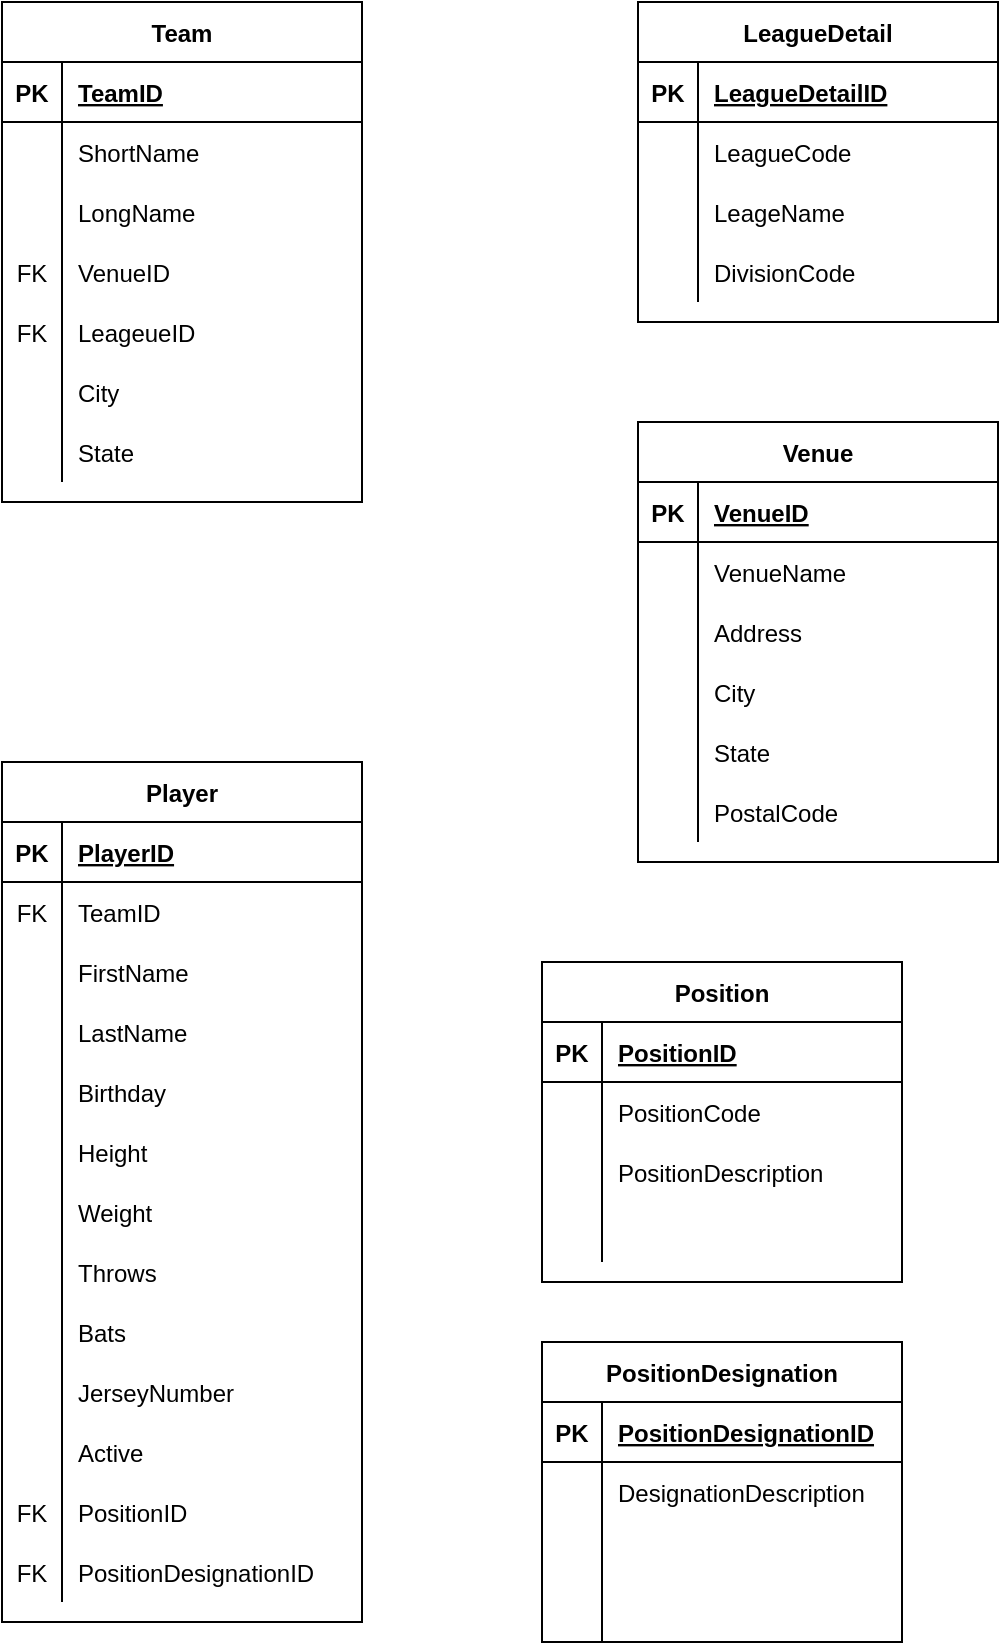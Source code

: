 <mxfile version="19.0.3" type="device" pages="2"><diagram id="R2lEEEUBdFMjLlhIrx00" name="Content"><mxGraphModel dx="511" dy="735" grid="1" gridSize="10" guides="1" tooltips="1" connect="1" arrows="1" fold="1" page="1" pageScale="1" pageWidth="850" pageHeight="1100" math="0" shadow="0" extFonts="Permanent Marker^https://fonts.googleapis.com/css?family=Permanent+Marker"><root><mxCell id="0"/><mxCell id="1" parent="0"/><mxCell id="hzvGJRpgTWXKwZdSjcVa-14" value="Team" style="shape=table;startSize=30;container=1;collapsible=1;childLayout=tableLayout;fixedRows=1;rowLines=0;fontStyle=1;align=center;resizeLast=1;" vertex="1" parent="1"><mxGeometry x="90" y="80" width="180" height="250" as="geometry"/></mxCell><mxCell id="hzvGJRpgTWXKwZdSjcVa-15" value="" style="shape=tableRow;horizontal=0;startSize=0;swimlaneHead=0;swimlaneBody=0;fillColor=none;collapsible=0;dropTarget=0;points=[[0,0.5],[1,0.5]];portConstraint=eastwest;top=0;left=0;right=0;bottom=1;" vertex="1" parent="hzvGJRpgTWXKwZdSjcVa-14"><mxGeometry y="30" width="180" height="30" as="geometry"/></mxCell><mxCell id="hzvGJRpgTWXKwZdSjcVa-16" value="PK" style="shape=partialRectangle;connectable=0;fillColor=none;top=0;left=0;bottom=0;right=0;fontStyle=1;overflow=hidden;" vertex="1" parent="hzvGJRpgTWXKwZdSjcVa-15"><mxGeometry width="30" height="30" as="geometry"><mxRectangle width="30" height="30" as="alternateBounds"/></mxGeometry></mxCell><mxCell id="hzvGJRpgTWXKwZdSjcVa-17" value="TeamID" style="shape=partialRectangle;connectable=0;fillColor=none;top=0;left=0;bottom=0;right=0;align=left;spacingLeft=6;fontStyle=5;overflow=hidden;" vertex="1" parent="hzvGJRpgTWXKwZdSjcVa-15"><mxGeometry x="30" width="150" height="30" as="geometry"><mxRectangle width="150" height="30" as="alternateBounds"/></mxGeometry></mxCell><mxCell id="hzvGJRpgTWXKwZdSjcVa-18" value="" style="shape=tableRow;horizontal=0;startSize=0;swimlaneHead=0;swimlaneBody=0;fillColor=none;collapsible=0;dropTarget=0;points=[[0,0.5],[1,0.5]];portConstraint=eastwest;top=0;left=0;right=0;bottom=0;" vertex="1" parent="hzvGJRpgTWXKwZdSjcVa-14"><mxGeometry y="60" width="180" height="30" as="geometry"/></mxCell><mxCell id="hzvGJRpgTWXKwZdSjcVa-19" value="" style="shape=partialRectangle;connectable=0;fillColor=none;top=0;left=0;bottom=0;right=0;editable=1;overflow=hidden;" vertex="1" parent="hzvGJRpgTWXKwZdSjcVa-18"><mxGeometry width="30" height="30" as="geometry"><mxRectangle width="30" height="30" as="alternateBounds"/></mxGeometry></mxCell><mxCell id="hzvGJRpgTWXKwZdSjcVa-20" value="ShortName" style="shape=partialRectangle;connectable=0;fillColor=none;top=0;left=0;bottom=0;right=0;align=left;spacingLeft=6;overflow=hidden;" vertex="1" parent="hzvGJRpgTWXKwZdSjcVa-18"><mxGeometry x="30" width="150" height="30" as="geometry"><mxRectangle width="150" height="30" as="alternateBounds"/></mxGeometry></mxCell><mxCell id="hzvGJRpgTWXKwZdSjcVa-21" value="" style="shape=tableRow;horizontal=0;startSize=0;swimlaneHead=0;swimlaneBody=0;fillColor=none;collapsible=0;dropTarget=0;points=[[0,0.5],[1,0.5]];portConstraint=eastwest;top=0;left=0;right=0;bottom=0;" vertex="1" parent="hzvGJRpgTWXKwZdSjcVa-14"><mxGeometry y="90" width="180" height="30" as="geometry"/></mxCell><mxCell id="hzvGJRpgTWXKwZdSjcVa-22" value="" style="shape=partialRectangle;connectable=0;fillColor=none;top=0;left=0;bottom=0;right=0;editable=1;overflow=hidden;" vertex="1" parent="hzvGJRpgTWXKwZdSjcVa-21"><mxGeometry width="30" height="30" as="geometry"><mxRectangle width="30" height="30" as="alternateBounds"/></mxGeometry></mxCell><mxCell id="hzvGJRpgTWXKwZdSjcVa-23" value="LongName" style="shape=partialRectangle;connectable=0;fillColor=none;top=0;left=0;bottom=0;right=0;align=left;spacingLeft=6;overflow=hidden;" vertex="1" parent="hzvGJRpgTWXKwZdSjcVa-21"><mxGeometry x="30" width="150" height="30" as="geometry"><mxRectangle width="150" height="30" as="alternateBounds"/></mxGeometry></mxCell><mxCell id="hzvGJRpgTWXKwZdSjcVa-24" value="" style="shape=tableRow;horizontal=0;startSize=0;swimlaneHead=0;swimlaneBody=0;fillColor=none;collapsible=0;dropTarget=0;points=[[0,0.5],[1,0.5]];portConstraint=eastwest;top=0;left=0;right=0;bottom=0;" vertex="1" parent="hzvGJRpgTWXKwZdSjcVa-14"><mxGeometry y="120" width="180" height="30" as="geometry"/></mxCell><mxCell id="hzvGJRpgTWXKwZdSjcVa-25" value="FK" style="shape=partialRectangle;connectable=0;fillColor=none;top=0;left=0;bottom=0;right=0;editable=1;overflow=hidden;" vertex="1" parent="hzvGJRpgTWXKwZdSjcVa-24"><mxGeometry width="30" height="30" as="geometry"><mxRectangle width="30" height="30" as="alternateBounds"/></mxGeometry></mxCell><mxCell id="hzvGJRpgTWXKwZdSjcVa-26" value="VenueID" style="shape=partialRectangle;connectable=0;fillColor=none;top=0;left=0;bottom=0;right=0;align=left;spacingLeft=6;overflow=hidden;" vertex="1" parent="hzvGJRpgTWXKwZdSjcVa-24"><mxGeometry x="30" width="150" height="30" as="geometry"><mxRectangle width="150" height="30" as="alternateBounds"/></mxGeometry></mxCell><mxCell id="hzvGJRpgTWXKwZdSjcVa-57" value="" style="shape=tableRow;horizontal=0;startSize=0;swimlaneHead=0;swimlaneBody=0;fillColor=none;collapsible=0;dropTarget=0;points=[[0,0.5],[1,0.5]];portConstraint=eastwest;top=0;left=0;right=0;bottom=0;" vertex="1" parent="hzvGJRpgTWXKwZdSjcVa-14"><mxGeometry y="150" width="180" height="30" as="geometry"/></mxCell><mxCell id="hzvGJRpgTWXKwZdSjcVa-58" value="FK" style="shape=partialRectangle;connectable=0;fillColor=none;top=0;left=0;bottom=0;right=0;editable=1;overflow=hidden;" vertex="1" parent="hzvGJRpgTWXKwZdSjcVa-57"><mxGeometry width="30" height="30" as="geometry"><mxRectangle width="30" height="30" as="alternateBounds"/></mxGeometry></mxCell><mxCell id="hzvGJRpgTWXKwZdSjcVa-59" value="LeageueID" style="shape=partialRectangle;connectable=0;fillColor=none;top=0;left=0;bottom=0;right=0;align=left;spacingLeft=6;overflow=hidden;" vertex="1" parent="hzvGJRpgTWXKwZdSjcVa-57"><mxGeometry x="30" width="150" height="30" as="geometry"><mxRectangle width="150" height="30" as="alternateBounds"/></mxGeometry></mxCell><mxCell id="hzvGJRpgTWXKwZdSjcVa-90" value="" style="shape=tableRow;horizontal=0;startSize=0;swimlaneHead=0;swimlaneBody=0;fillColor=none;collapsible=0;dropTarget=0;points=[[0,0.5],[1,0.5]];portConstraint=eastwest;top=0;left=0;right=0;bottom=0;" vertex="1" parent="hzvGJRpgTWXKwZdSjcVa-14"><mxGeometry y="180" width="180" height="30" as="geometry"/></mxCell><mxCell id="hzvGJRpgTWXKwZdSjcVa-91" value="" style="shape=partialRectangle;connectable=0;fillColor=none;top=0;left=0;bottom=0;right=0;editable=1;overflow=hidden;" vertex="1" parent="hzvGJRpgTWXKwZdSjcVa-90"><mxGeometry width="30" height="30" as="geometry"><mxRectangle width="30" height="30" as="alternateBounds"/></mxGeometry></mxCell><mxCell id="hzvGJRpgTWXKwZdSjcVa-92" value="City" style="shape=partialRectangle;connectable=0;fillColor=none;top=0;left=0;bottom=0;right=0;align=left;spacingLeft=6;overflow=hidden;" vertex="1" parent="hzvGJRpgTWXKwZdSjcVa-90"><mxGeometry x="30" width="150" height="30" as="geometry"><mxRectangle width="150" height="30" as="alternateBounds"/></mxGeometry></mxCell><mxCell id="hzvGJRpgTWXKwZdSjcVa-93" value="" style="shape=tableRow;horizontal=0;startSize=0;swimlaneHead=0;swimlaneBody=0;fillColor=none;collapsible=0;dropTarget=0;points=[[0,0.5],[1,0.5]];portConstraint=eastwest;top=0;left=0;right=0;bottom=0;" vertex="1" parent="hzvGJRpgTWXKwZdSjcVa-14"><mxGeometry y="210" width="180" height="30" as="geometry"/></mxCell><mxCell id="hzvGJRpgTWXKwZdSjcVa-94" value="" style="shape=partialRectangle;connectable=0;fillColor=none;top=0;left=0;bottom=0;right=0;editable=1;overflow=hidden;" vertex="1" parent="hzvGJRpgTWXKwZdSjcVa-93"><mxGeometry width="30" height="30" as="geometry"><mxRectangle width="30" height="30" as="alternateBounds"/></mxGeometry></mxCell><mxCell id="hzvGJRpgTWXKwZdSjcVa-95" value="State" style="shape=partialRectangle;connectable=0;fillColor=none;top=0;left=0;bottom=0;right=0;align=left;spacingLeft=6;overflow=hidden;" vertex="1" parent="hzvGJRpgTWXKwZdSjcVa-93"><mxGeometry x="30" width="150" height="30" as="geometry"><mxRectangle width="150" height="30" as="alternateBounds"/></mxGeometry></mxCell><mxCell id="hzvGJRpgTWXKwZdSjcVa-44" value="LeagueDetail" style="shape=table;startSize=30;container=1;collapsible=1;childLayout=tableLayout;fixedRows=1;rowLines=0;fontStyle=1;align=center;resizeLast=1;" vertex="1" parent="1"><mxGeometry x="408" y="80" width="180" height="160" as="geometry"/></mxCell><mxCell id="hzvGJRpgTWXKwZdSjcVa-45" value="" style="shape=tableRow;horizontal=0;startSize=0;swimlaneHead=0;swimlaneBody=0;fillColor=none;collapsible=0;dropTarget=0;points=[[0,0.5],[1,0.5]];portConstraint=eastwest;top=0;left=0;right=0;bottom=1;" vertex="1" parent="hzvGJRpgTWXKwZdSjcVa-44"><mxGeometry y="30" width="180" height="30" as="geometry"/></mxCell><mxCell id="hzvGJRpgTWXKwZdSjcVa-46" value="PK" style="shape=partialRectangle;connectable=0;fillColor=none;top=0;left=0;bottom=0;right=0;fontStyle=1;overflow=hidden;" vertex="1" parent="hzvGJRpgTWXKwZdSjcVa-45"><mxGeometry width="30" height="30" as="geometry"><mxRectangle width="30" height="30" as="alternateBounds"/></mxGeometry></mxCell><mxCell id="hzvGJRpgTWXKwZdSjcVa-47" value="LeagueDetailID" style="shape=partialRectangle;connectable=0;fillColor=none;top=0;left=0;bottom=0;right=0;align=left;spacingLeft=6;fontStyle=5;overflow=hidden;" vertex="1" parent="hzvGJRpgTWXKwZdSjcVa-45"><mxGeometry x="30" width="150" height="30" as="geometry"><mxRectangle width="150" height="30" as="alternateBounds"/></mxGeometry></mxCell><mxCell id="hzvGJRpgTWXKwZdSjcVa-48" value="" style="shape=tableRow;horizontal=0;startSize=0;swimlaneHead=0;swimlaneBody=0;fillColor=none;collapsible=0;dropTarget=0;points=[[0,0.5],[1,0.5]];portConstraint=eastwest;top=0;left=0;right=0;bottom=0;" vertex="1" parent="hzvGJRpgTWXKwZdSjcVa-44"><mxGeometry y="60" width="180" height="30" as="geometry"/></mxCell><mxCell id="hzvGJRpgTWXKwZdSjcVa-49" value="" style="shape=partialRectangle;connectable=0;fillColor=none;top=0;left=0;bottom=0;right=0;editable=1;overflow=hidden;" vertex="1" parent="hzvGJRpgTWXKwZdSjcVa-48"><mxGeometry width="30" height="30" as="geometry"><mxRectangle width="30" height="30" as="alternateBounds"/></mxGeometry></mxCell><mxCell id="hzvGJRpgTWXKwZdSjcVa-50" value="LeagueCode" style="shape=partialRectangle;connectable=0;fillColor=none;top=0;left=0;bottom=0;right=0;align=left;spacingLeft=6;overflow=hidden;" vertex="1" parent="hzvGJRpgTWXKwZdSjcVa-48"><mxGeometry x="30" width="150" height="30" as="geometry"><mxRectangle width="150" height="30" as="alternateBounds"/></mxGeometry></mxCell><mxCell id="hzvGJRpgTWXKwZdSjcVa-51" value="" style="shape=tableRow;horizontal=0;startSize=0;swimlaneHead=0;swimlaneBody=0;fillColor=none;collapsible=0;dropTarget=0;points=[[0,0.5],[1,0.5]];portConstraint=eastwest;top=0;left=0;right=0;bottom=0;" vertex="1" parent="hzvGJRpgTWXKwZdSjcVa-44"><mxGeometry y="90" width="180" height="30" as="geometry"/></mxCell><mxCell id="hzvGJRpgTWXKwZdSjcVa-52" value="" style="shape=partialRectangle;connectable=0;fillColor=none;top=0;left=0;bottom=0;right=0;editable=1;overflow=hidden;" vertex="1" parent="hzvGJRpgTWXKwZdSjcVa-51"><mxGeometry width="30" height="30" as="geometry"><mxRectangle width="30" height="30" as="alternateBounds"/></mxGeometry></mxCell><mxCell id="hzvGJRpgTWXKwZdSjcVa-53" value="LeageName" style="shape=partialRectangle;connectable=0;fillColor=none;top=0;left=0;bottom=0;right=0;align=left;spacingLeft=6;overflow=hidden;" vertex="1" parent="hzvGJRpgTWXKwZdSjcVa-51"><mxGeometry x="30" width="150" height="30" as="geometry"><mxRectangle width="150" height="30" as="alternateBounds"/></mxGeometry></mxCell><mxCell id="hzvGJRpgTWXKwZdSjcVa-54" value="" style="shape=tableRow;horizontal=0;startSize=0;swimlaneHead=0;swimlaneBody=0;fillColor=none;collapsible=0;dropTarget=0;points=[[0,0.5],[1,0.5]];portConstraint=eastwest;top=0;left=0;right=0;bottom=0;" vertex="1" parent="hzvGJRpgTWXKwZdSjcVa-44"><mxGeometry y="120" width="180" height="30" as="geometry"/></mxCell><mxCell id="hzvGJRpgTWXKwZdSjcVa-55" value="" style="shape=partialRectangle;connectable=0;fillColor=none;top=0;left=0;bottom=0;right=0;editable=1;overflow=hidden;" vertex="1" parent="hzvGJRpgTWXKwZdSjcVa-54"><mxGeometry width="30" height="30" as="geometry"><mxRectangle width="30" height="30" as="alternateBounds"/></mxGeometry></mxCell><mxCell id="hzvGJRpgTWXKwZdSjcVa-56" value="DivisionCode" style="shape=partialRectangle;connectable=0;fillColor=none;top=0;left=0;bottom=0;right=0;align=left;spacingLeft=6;overflow=hidden;" vertex="1" parent="hzvGJRpgTWXKwZdSjcVa-54"><mxGeometry x="30" width="150" height="30" as="geometry"><mxRectangle width="150" height="30" as="alternateBounds"/></mxGeometry></mxCell><mxCell id="hzvGJRpgTWXKwZdSjcVa-68" value="Venue" style="shape=table;startSize=30;container=1;collapsible=1;childLayout=tableLayout;fixedRows=1;rowLines=0;fontStyle=1;align=center;resizeLast=1;" vertex="1" parent="1"><mxGeometry x="408" y="290" width="180" height="220" as="geometry"/></mxCell><mxCell id="hzvGJRpgTWXKwZdSjcVa-69" value="" style="shape=tableRow;horizontal=0;startSize=0;swimlaneHead=0;swimlaneBody=0;fillColor=none;collapsible=0;dropTarget=0;points=[[0,0.5],[1,0.5]];portConstraint=eastwest;top=0;left=0;right=0;bottom=1;" vertex="1" parent="hzvGJRpgTWXKwZdSjcVa-68"><mxGeometry y="30" width="180" height="30" as="geometry"/></mxCell><mxCell id="hzvGJRpgTWXKwZdSjcVa-70" value="PK" style="shape=partialRectangle;connectable=0;fillColor=none;top=0;left=0;bottom=0;right=0;fontStyle=1;overflow=hidden;" vertex="1" parent="hzvGJRpgTWXKwZdSjcVa-69"><mxGeometry width="30" height="30" as="geometry"><mxRectangle width="30" height="30" as="alternateBounds"/></mxGeometry></mxCell><mxCell id="hzvGJRpgTWXKwZdSjcVa-71" value="VenueID" style="shape=partialRectangle;connectable=0;fillColor=none;top=0;left=0;bottom=0;right=0;align=left;spacingLeft=6;fontStyle=5;overflow=hidden;" vertex="1" parent="hzvGJRpgTWXKwZdSjcVa-69"><mxGeometry x="30" width="150" height="30" as="geometry"><mxRectangle width="150" height="30" as="alternateBounds"/></mxGeometry></mxCell><mxCell id="hzvGJRpgTWXKwZdSjcVa-72" value="" style="shape=tableRow;horizontal=0;startSize=0;swimlaneHead=0;swimlaneBody=0;fillColor=none;collapsible=0;dropTarget=0;points=[[0,0.5],[1,0.5]];portConstraint=eastwest;top=0;left=0;right=0;bottom=0;" vertex="1" parent="hzvGJRpgTWXKwZdSjcVa-68"><mxGeometry y="60" width="180" height="30" as="geometry"/></mxCell><mxCell id="hzvGJRpgTWXKwZdSjcVa-73" value="" style="shape=partialRectangle;connectable=0;fillColor=none;top=0;left=0;bottom=0;right=0;editable=1;overflow=hidden;" vertex="1" parent="hzvGJRpgTWXKwZdSjcVa-72"><mxGeometry width="30" height="30" as="geometry"><mxRectangle width="30" height="30" as="alternateBounds"/></mxGeometry></mxCell><mxCell id="hzvGJRpgTWXKwZdSjcVa-74" value="VenueName " style="shape=partialRectangle;connectable=0;fillColor=none;top=0;left=0;bottom=0;right=0;align=left;spacingLeft=6;overflow=hidden;" vertex="1" parent="hzvGJRpgTWXKwZdSjcVa-72"><mxGeometry x="30" width="150" height="30" as="geometry"><mxRectangle width="150" height="30" as="alternateBounds"/></mxGeometry></mxCell><mxCell id="hzvGJRpgTWXKwZdSjcVa-75" value="" style="shape=tableRow;horizontal=0;startSize=0;swimlaneHead=0;swimlaneBody=0;fillColor=none;collapsible=0;dropTarget=0;points=[[0,0.5],[1,0.5]];portConstraint=eastwest;top=0;left=0;right=0;bottom=0;" vertex="1" parent="hzvGJRpgTWXKwZdSjcVa-68"><mxGeometry y="90" width="180" height="30" as="geometry"/></mxCell><mxCell id="hzvGJRpgTWXKwZdSjcVa-76" value="" style="shape=partialRectangle;connectable=0;fillColor=none;top=0;left=0;bottom=0;right=0;editable=1;overflow=hidden;" vertex="1" parent="hzvGJRpgTWXKwZdSjcVa-75"><mxGeometry width="30" height="30" as="geometry"><mxRectangle width="30" height="30" as="alternateBounds"/></mxGeometry></mxCell><mxCell id="hzvGJRpgTWXKwZdSjcVa-77" value="Address " style="shape=partialRectangle;connectable=0;fillColor=none;top=0;left=0;bottom=0;right=0;align=left;spacingLeft=6;overflow=hidden;" vertex="1" parent="hzvGJRpgTWXKwZdSjcVa-75"><mxGeometry x="30" width="150" height="30" as="geometry"><mxRectangle width="150" height="30" as="alternateBounds"/></mxGeometry></mxCell><mxCell id="hzvGJRpgTWXKwZdSjcVa-78" value="" style="shape=tableRow;horizontal=0;startSize=0;swimlaneHead=0;swimlaneBody=0;fillColor=none;collapsible=0;dropTarget=0;points=[[0,0.5],[1,0.5]];portConstraint=eastwest;top=0;left=0;right=0;bottom=0;" vertex="1" parent="hzvGJRpgTWXKwZdSjcVa-68"><mxGeometry y="120" width="180" height="30" as="geometry"/></mxCell><mxCell id="hzvGJRpgTWXKwZdSjcVa-79" value="" style="shape=partialRectangle;connectable=0;fillColor=none;top=0;left=0;bottom=0;right=0;editable=1;overflow=hidden;" vertex="1" parent="hzvGJRpgTWXKwZdSjcVa-78"><mxGeometry width="30" height="30" as="geometry"><mxRectangle width="30" height="30" as="alternateBounds"/></mxGeometry></mxCell><mxCell id="hzvGJRpgTWXKwZdSjcVa-80" value="City" style="shape=partialRectangle;connectable=0;fillColor=none;top=0;left=0;bottom=0;right=0;align=left;spacingLeft=6;overflow=hidden;" vertex="1" parent="hzvGJRpgTWXKwZdSjcVa-78"><mxGeometry x="30" width="150" height="30" as="geometry"><mxRectangle width="150" height="30" as="alternateBounds"/></mxGeometry></mxCell><mxCell id="hzvGJRpgTWXKwZdSjcVa-81" value="" style="shape=tableRow;horizontal=0;startSize=0;swimlaneHead=0;swimlaneBody=0;fillColor=none;collapsible=0;dropTarget=0;points=[[0,0.5],[1,0.5]];portConstraint=eastwest;top=0;left=0;right=0;bottom=0;" vertex="1" parent="hzvGJRpgTWXKwZdSjcVa-68"><mxGeometry y="150" width="180" height="30" as="geometry"/></mxCell><mxCell id="hzvGJRpgTWXKwZdSjcVa-82" value="" style="shape=partialRectangle;connectable=0;fillColor=none;top=0;left=0;bottom=0;right=0;editable=1;overflow=hidden;" vertex="1" parent="hzvGJRpgTWXKwZdSjcVa-81"><mxGeometry width="30" height="30" as="geometry"><mxRectangle width="30" height="30" as="alternateBounds"/></mxGeometry></mxCell><mxCell id="hzvGJRpgTWXKwZdSjcVa-83" value="State" style="shape=partialRectangle;connectable=0;fillColor=none;top=0;left=0;bottom=0;right=0;align=left;spacingLeft=6;overflow=hidden;" vertex="1" parent="hzvGJRpgTWXKwZdSjcVa-81"><mxGeometry x="30" width="150" height="30" as="geometry"><mxRectangle width="150" height="30" as="alternateBounds"/></mxGeometry></mxCell><mxCell id="hzvGJRpgTWXKwZdSjcVa-84" value="" style="shape=tableRow;horizontal=0;startSize=0;swimlaneHead=0;swimlaneBody=0;fillColor=none;collapsible=0;dropTarget=0;points=[[0,0.5],[1,0.5]];portConstraint=eastwest;top=0;left=0;right=0;bottom=0;" vertex="1" parent="hzvGJRpgTWXKwZdSjcVa-68"><mxGeometry y="180" width="180" height="30" as="geometry"/></mxCell><mxCell id="hzvGJRpgTWXKwZdSjcVa-85" value="" style="shape=partialRectangle;connectable=0;fillColor=none;top=0;left=0;bottom=0;right=0;editable=1;overflow=hidden;" vertex="1" parent="hzvGJRpgTWXKwZdSjcVa-84"><mxGeometry width="30" height="30" as="geometry"><mxRectangle width="30" height="30" as="alternateBounds"/></mxGeometry></mxCell><mxCell id="hzvGJRpgTWXKwZdSjcVa-86" value="PostalCode" style="shape=partialRectangle;connectable=0;fillColor=none;top=0;left=0;bottom=0;right=0;align=left;spacingLeft=6;overflow=hidden;" vertex="1" parent="hzvGJRpgTWXKwZdSjcVa-84"><mxGeometry x="30" width="150" height="30" as="geometry"><mxRectangle width="150" height="30" as="alternateBounds"/></mxGeometry></mxCell><mxCell id="hzvGJRpgTWXKwZdSjcVa-96" value="Player" style="shape=table;startSize=30;container=1;collapsible=1;childLayout=tableLayout;fixedRows=1;rowLines=0;fontStyle=1;align=center;resizeLast=1;" vertex="1" parent="1"><mxGeometry x="90" y="460" width="180" height="430" as="geometry"/></mxCell><mxCell id="hzvGJRpgTWXKwZdSjcVa-97" value="" style="shape=tableRow;horizontal=0;startSize=0;swimlaneHead=0;swimlaneBody=0;fillColor=none;collapsible=0;dropTarget=0;points=[[0,0.5],[1,0.5]];portConstraint=eastwest;top=0;left=0;right=0;bottom=1;" vertex="1" parent="hzvGJRpgTWXKwZdSjcVa-96"><mxGeometry y="30" width="180" height="30" as="geometry"/></mxCell><mxCell id="hzvGJRpgTWXKwZdSjcVa-98" value="PK" style="shape=partialRectangle;connectable=0;fillColor=none;top=0;left=0;bottom=0;right=0;fontStyle=1;overflow=hidden;" vertex="1" parent="hzvGJRpgTWXKwZdSjcVa-97"><mxGeometry width="30" height="30" as="geometry"><mxRectangle width="30" height="30" as="alternateBounds"/></mxGeometry></mxCell><mxCell id="hzvGJRpgTWXKwZdSjcVa-99" value="PlayerID" style="shape=partialRectangle;connectable=0;fillColor=none;top=0;left=0;bottom=0;right=0;align=left;spacingLeft=6;fontStyle=5;overflow=hidden;" vertex="1" parent="hzvGJRpgTWXKwZdSjcVa-97"><mxGeometry x="30" width="150" height="30" as="geometry"><mxRectangle width="150" height="30" as="alternateBounds"/></mxGeometry></mxCell><mxCell id="hzvGJRpgTWXKwZdSjcVa-100" value="" style="shape=tableRow;horizontal=0;startSize=0;swimlaneHead=0;swimlaneBody=0;fillColor=none;collapsible=0;dropTarget=0;points=[[0,0.5],[1,0.5]];portConstraint=eastwest;top=0;left=0;right=0;bottom=0;" vertex="1" parent="hzvGJRpgTWXKwZdSjcVa-96"><mxGeometry y="60" width="180" height="30" as="geometry"/></mxCell><mxCell id="hzvGJRpgTWXKwZdSjcVa-101" value="FK" style="shape=partialRectangle;connectable=0;fillColor=none;top=0;left=0;bottom=0;right=0;editable=1;overflow=hidden;" vertex="1" parent="hzvGJRpgTWXKwZdSjcVa-100"><mxGeometry width="30" height="30" as="geometry"><mxRectangle width="30" height="30" as="alternateBounds"/></mxGeometry></mxCell><mxCell id="hzvGJRpgTWXKwZdSjcVa-102" value="TeamID" style="shape=partialRectangle;connectable=0;fillColor=none;top=0;left=0;bottom=0;right=0;align=left;spacingLeft=6;overflow=hidden;" vertex="1" parent="hzvGJRpgTWXKwZdSjcVa-100"><mxGeometry x="30" width="150" height="30" as="geometry"><mxRectangle width="150" height="30" as="alternateBounds"/></mxGeometry></mxCell><mxCell id="hzvGJRpgTWXKwZdSjcVa-103" value="" style="shape=tableRow;horizontal=0;startSize=0;swimlaneHead=0;swimlaneBody=0;fillColor=none;collapsible=0;dropTarget=0;points=[[0,0.5],[1,0.5]];portConstraint=eastwest;top=0;left=0;right=0;bottom=0;" vertex="1" parent="hzvGJRpgTWXKwZdSjcVa-96"><mxGeometry y="90" width="180" height="30" as="geometry"/></mxCell><mxCell id="hzvGJRpgTWXKwZdSjcVa-104" value="" style="shape=partialRectangle;connectable=0;fillColor=none;top=0;left=0;bottom=0;right=0;editable=1;overflow=hidden;" vertex="1" parent="hzvGJRpgTWXKwZdSjcVa-103"><mxGeometry width="30" height="30" as="geometry"><mxRectangle width="30" height="30" as="alternateBounds"/></mxGeometry></mxCell><mxCell id="hzvGJRpgTWXKwZdSjcVa-105" value="FirstName" style="shape=partialRectangle;connectable=0;fillColor=none;top=0;left=0;bottom=0;right=0;align=left;spacingLeft=6;overflow=hidden;" vertex="1" parent="hzvGJRpgTWXKwZdSjcVa-103"><mxGeometry x="30" width="150" height="30" as="geometry"><mxRectangle width="150" height="30" as="alternateBounds"/></mxGeometry></mxCell><mxCell id="hzvGJRpgTWXKwZdSjcVa-106" value="" style="shape=tableRow;horizontal=0;startSize=0;swimlaneHead=0;swimlaneBody=0;fillColor=none;collapsible=0;dropTarget=0;points=[[0,0.5],[1,0.5]];portConstraint=eastwest;top=0;left=0;right=0;bottom=0;" vertex="1" parent="hzvGJRpgTWXKwZdSjcVa-96"><mxGeometry y="120" width="180" height="30" as="geometry"/></mxCell><mxCell id="hzvGJRpgTWXKwZdSjcVa-107" value="" style="shape=partialRectangle;connectable=0;fillColor=none;top=0;left=0;bottom=0;right=0;editable=1;overflow=hidden;" vertex="1" parent="hzvGJRpgTWXKwZdSjcVa-106"><mxGeometry width="30" height="30" as="geometry"><mxRectangle width="30" height="30" as="alternateBounds"/></mxGeometry></mxCell><mxCell id="hzvGJRpgTWXKwZdSjcVa-108" value="LastName" style="shape=partialRectangle;connectable=0;fillColor=none;top=0;left=0;bottom=0;right=0;align=left;spacingLeft=6;overflow=hidden;" vertex="1" parent="hzvGJRpgTWXKwZdSjcVa-106"><mxGeometry x="30" width="150" height="30" as="geometry"><mxRectangle width="150" height="30" as="alternateBounds"/></mxGeometry></mxCell><mxCell id="hzvGJRpgTWXKwZdSjcVa-109" value="" style="shape=tableRow;horizontal=0;startSize=0;swimlaneHead=0;swimlaneBody=0;fillColor=none;collapsible=0;dropTarget=0;points=[[0,0.5],[1,0.5]];portConstraint=eastwest;top=0;left=0;right=0;bottom=0;" vertex="1" parent="hzvGJRpgTWXKwZdSjcVa-96"><mxGeometry y="150" width="180" height="30" as="geometry"/></mxCell><mxCell id="hzvGJRpgTWXKwZdSjcVa-110" value="" style="shape=partialRectangle;connectable=0;fillColor=none;top=0;left=0;bottom=0;right=0;editable=1;overflow=hidden;" vertex="1" parent="hzvGJRpgTWXKwZdSjcVa-109"><mxGeometry width="30" height="30" as="geometry"><mxRectangle width="30" height="30" as="alternateBounds"/></mxGeometry></mxCell><mxCell id="hzvGJRpgTWXKwZdSjcVa-111" value="Birthday" style="shape=partialRectangle;connectable=0;fillColor=none;top=0;left=0;bottom=0;right=0;align=left;spacingLeft=6;overflow=hidden;" vertex="1" parent="hzvGJRpgTWXKwZdSjcVa-109"><mxGeometry x="30" width="150" height="30" as="geometry"><mxRectangle width="150" height="30" as="alternateBounds"/></mxGeometry></mxCell><mxCell id="hzvGJRpgTWXKwZdSjcVa-112" value="" style="shape=tableRow;horizontal=0;startSize=0;swimlaneHead=0;swimlaneBody=0;fillColor=none;collapsible=0;dropTarget=0;points=[[0,0.5],[1,0.5]];portConstraint=eastwest;top=0;left=0;right=0;bottom=0;" vertex="1" parent="hzvGJRpgTWXKwZdSjcVa-96"><mxGeometry y="180" width="180" height="30" as="geometry"/></mxCell><mxCell id="hzvGJRpgTWXKwZdSjcVa-113" value="" style="shape=partialRectangle;connectable=0;fillColor=none;top=0;left=0;bottom=0;right=0;editable=1;overflow=hidden;" vertex="1" parent="hzvGJRpgTWXKwZdSjcVa-112"><mxGeometry width="30" height="30" as="geometry"><mxRectangle width="30" height="30" as="alternateBounds"/></mxGeometry></mxCell><mxCell id="hzvGJRpgTWXKwZdSjcVa-114" value="Height" style="shape=partialRectangle;connectable=0;fillColor=none;top=0;left=0;bottom=0;right=0;align=left;spacingLeft=6;overflow=hidden;" vertex="1" parent="hzvGJRpgTWXKwZdSjcVa-112"><mxGeometry x="30" width="150" height="30" as="geometry"><mxRectangle width="150" height="30" as="alternateBounds"/></mxGeometry></mxCell><mxCell id="hzvGJRpgTWXKwZdSjcVa-115" value="" style="shape=tableRow;horizontal=0;startSize=0;swimlaneHead=0;swimlaneBody=0;fillColor=none;collapsible=0;dropTarget=0;points=[[0,0.5],[1,0.5]];portConstraint=eastwest;top=0;left=0;right=0;bottom=0;" vertex="1" parent="hzvGJRpgTWXKwZdSjcVa-96"><mxGeometry y="210" width="180" height="30" as="geometry"/></mxCell><mxCell id="hzvGJRpgTWXKwZdSjcVa-116" value="" style="shape=partialRectangle;connectable=0;fillColor=none;top=0;left=0;bottom=0;right=0;editable=1;overflow=hidden;" vertex="1" parent="hzvGJRpgTWXKwZdSjcVa-115"><mxGeometry width="30" height="30" as="geometry"><mxRectangle width="30" height="30" as="alternateBounds"/></mxGeometry></mxCell><mxCell id="hzvGJRpgTWXKwZdSjcVa-117" value="Weight" style="shape=partialRectangle;connectable=0;fillColor=none;top=0;left=0;bottom=0;right=0;align=left;spacingLeft=6;overflow=hidden;" vertex="1" parent="hzvGJRpgTWXKwZdSjcVa-115"><mxGeometry x="30" width="150" height="30" as="geometry"><mxRectangle width="150" height="30" as="alternateBounds"/></mxGeometry></mxCell><mxCell id="hzvGJRpgTWXKwZdSjcVa-118" value="" style="shape=tableRow;horizontal=0;startSize=0;swimlaneHead=0;swimlaneBody=0;fillColor=none;collapsible=0;dropTarget=0;points=[[0,0.5],[1,0.5]];portConstraint=eastwest;top=0;left=0;right=0;bottom=0;" vertex="1" parent="hzvGJRpgTWXKwZdSjcVa-96"><mxGeometry y="240" width="180" height="30" as="geometry"/></mxCell><mxCell id="hzvGJRpgTWXKwZdSjcVa-119" value="" style="shape=partialRectangle;connectable=0;fillColor=none;top=0;left=0;bottom=0;right=0;editable=1;overflow=hidden;" vertex="1" parent="hzvGJRpgTWXKwZdSjcVa-118"><mxGeometry width="30" height="30" as="geometry"><mxRectangle width="30" height="30" as="alternateBounds"/></mxGeometry></mxCell><mxCell id="hzvGJRpgTWXKwZdSjcVa-120" value="Throws" style="shape=partialRectangle;connectable=0;fillColor=none;top=0;left=0;bottom=0;right=0;align=left;spacingLeft=6;overflow=hidden;" vertex="1" parent="hzvGJRpgTWXKwZdSjcVa-118"><mxGeometry x="30" width="150" height="30" as="geometry"><mxRectangle width="150" height="30" as="alternateBounds"/></mxGeometry></mxCell><mxCell id="hzvGJRpgTWXKwZdSjcVa-121" value="" style="shape=tableRow;horizontal=0;startSize=0;swimlaneHead=0;swimlaneBody=0;fillColor=none;collapsible=0;dropTarget=0;points=[[0,0.5],[1,0.5]];portConstraint=eastwest;top=0;left=0;right=0;bottom=0;" vertex="1" parent="hzvGJRpgTWXKwZdSjcVa-96"><mxGeometry y="270" width="180" height="30" as="geometry"/></mxCell><mxCell id="hzvGJRpgTWXKwZdSjcVa-122" value="" style="shape=partialRectangle;connectable=0;fillColor=none;top=0;left=0;bottom=0;right=0;editable=1;overflow=hidden;" vertex="1" parent="hzvGJRpgTWXKwZdSjcVa-121"><mxGeometry width="30" height="30" as="geometry"><mxRectangle width="30" height="30" as="alternateBounds"/></mxGeometry></mxCell><mxCell id="hzvGJRpgTWXKwZdSjcVa-123" value="Bats" style="shape=partialRectangle;connectable=0;fillColor=none;top=0;left=0;bottom=0;right=0;align=left;spacingLeft=6;overflow=hidden;" vertex="1" parent="hzvGJRpgTWXKwZdSjcVa-121"><mxGeometry x="30" width="150" height="30" as="geometry"><mxRectangle width="150" height="30" as="alternateBounds"/></mxGeometry></mxCell><mxCell id="hzvGJRpgTWXKwZdSjcVa-124" value="" style="shape=tableRow;horizontal=0;startSize=0;swimlaneHead=0;swimlaneBody=0;fillColor=none;collapsible=0;dropTarget=0;points=[[0,0.5],[1,0.5]];portConstraint=eastwest;top=0;left=0;right=0;bottom=0;" vertex="1" parent="hzvGJRpgTWXKwZdSjcVa-96"><mxGeometry y="300" width="180" height="30" as="geometry"/></mxCell><mxCell id="hzvGJRpgTWXKwZdSjcVa-125" value="" style="shape=partialRectangle;connectable=0;fillColor=none;top=0;left=0;bottom=0;right=0;editable=1;overflow=hidden;" vertex="1" parent="hzvGJRpgTWXKwZdSjcVa-124"><mxGeometry width="30" height="30" as="geometry"><mxRectangle width="30" height="30" as="alternateBounds"/></mxGeometry></mxCell><mxCell id="hzvGJRpgTWXKwZdSjcVa-126" value="JerseyNumber" style="shape=partialRectangle;connectable=0;fillColor=none;top=0;left=0;bottom=0;right=0;align=left;spacingLeft=6;overflow=hidden;" vertex="1" parent="hzvGJRpgTWXKwZdSjcVa-124"><mxGeometry x="30" width="150" height="30" as="geometry"><mxRectangle width="150" height="30" as="alternateBounds"/></mxGeometry></mxCell><mxCell id="hzvGJRpgTWXKwZdSjcVa-127" value="" style="shape=tableRow;horizontal=0;startSize=0;swimlaneHead=0;swimlaneBody=0;fillColor=none;collapsible=0;dropTarget=0;points=[[0,0.5],[1,0.5]];portConstraint=eastwest;top=0;left=0;right=0;bottom=0;" vertex="1" parent="hzvGJRpgTWXKwZdSjcVa-96"><mxGeometry y="330" width="180" height="30" as="geometry"/></mxCell><mxCell id="hzvGJRpgTWXKwZdSjcVa-128" value="" style="shape=partialRectangle;connectable=0;fillColor=none;top=0;left=0;bottom=0;right=0;editable=1;overflow=hidden;" vertex="1" parent="hzvGJRpgTWXKwZdSjcVa-127"><mxGeometry width="30" height="30" as="geometry"><mxRectangle width="30" height="30" as="alternateBounds"/></mxGeometry></mxCell><mxCell id="hzvGJRpgTWXKwZdSjcVa-129" value="Active" style="shape=partialRectangle;connectable=0;fillColor=none;top=0;left=0;bottom=0;right=0;align=left;spacingLeft=6;overflow=hidden;" vertex="1" parent="hzvGJRpgTWXKwZdSjcVa-127"><mxGeometry x="30" width="150" height="30" as="geometry"><mxRectangle width="150" height="30" as="alternateBounds"/></mxGeometry></mxCell><mxCell id="hzvGJRpgTWXKwZdSjcVa-143" value="" style="shape=tableRow;horizontal=0;startSize=0;swimlaneHead=0;swimlaneBody=0;fillColor=none;collapsible=0;dropTarget=0;points=[[0,0.5],[1,0.5]];portConstraint=eastwest;top=0;left=0;right=0;bottom=0;" vertex="1" parent="hzvGJRpgTWXKwZdSjcVa-96"><mxGeometry y="360" width="180" height="30" as="geometry"/></mxCell><mxCell id="hzvGJRpgTWXKwZdSjcVa-144" value="FK" style="shape=partialRectangle;connectable=0;fillColor=none;top=0;left=0;bottom=0;right=0;editable=1;overflow=hidden;" vertex="1" parent="hzvGJRpgTWXKwZdSjcVa-143"><mxGeometry width="30" height="30" as="geometry"><mxRectangle width="30" height="30" as="alternateBounds"/></mxGeometry></mxCell><mxCell id="hzvGJRpgTWXKwZdSjcVa-145" value="PositionID" style="shape=partialRectangle;connectable=0;fillColor=none;top=0;left=0;bottom=0;right=0;align=left;spacingLeft=6;overflow=hidden;" vertex="1" parent="hzvGJRpgTWXKwZdSjcVa-143"><mxGeometry x="30" width="150" height="30" as="geometry"><mxRectangle width="150" height="30" as="alternateBounds"/></mxGeometry></mxCell><mxCell id="hzvGJRpgTWXKwZdSjcVa-198" value="" style="shape=tableRow;horizontal=0;startSize=0;swimlaneHead=0;swimlaneBody=0;fillColor=none;collapsible=0;dropTarget=0;points=[[0,0.5],[1,0.5]];portConstraint=eastwest;top=0;left=0;right=0;bottom=0;" vertex="1" parent="hzvGJRpgTWXKwZdSjcVa-96"><mxGeometry y="390" width="180" height="30" as="geometry"/></mxCell><mxCell id="hzvGJRpgTWXKwZdSjcVa-199" value="FK" style="shape=partialRectangle;connectable=0;fillColor=none;top=0;left=0;bottom=0;right=0;editable=1;overflow=hidden;" vertex="1" parent="hzvGJRpgTWXKwZdSjcVa-198"><mxGeometry width="30" height="30" as="geometry"><mxRectangle width="30" height="30" as="alternateBounds"/></mxGeometry></mxCell><mxCell id="hzvGJRpgTWXKwZdSjcVa-200" value="PositionDesignationID" style="shape=partialRectangle;connectable=0;fillColor=none;top=0;left=0;bottom=0;right=0;align=left;spacingLeft=6;overflow=hidden;" vertex="1" parent="hzvGJRpgTWXKwZdSjcVa-198"><mxGeometry x="30" width="150" height="30" as="geometry"><mxRectangle width="150" height="30" as="alternateBounds"/></mxGeometry></mxCell><mxCell id="hzvGJRpgTWXKwZdSjcVa-130" value="Position" style="shape=table;startSize=30;container=1;collapsible=1;childLayout=tableLayout;fixedRows=1;rowLines=0;fontStyle=1;align=center;resizeLast=1;" vertex="1" parent="1"><mxGeometry x="360" y="560" width="180" height="160" as="geometry"/></mxCell><mxCell id="hzvGJRpgTWXKwZdSjcVa-131" value="" style="shape=tableRow;horizontal=0;startSize=0;swimlaneHead=0;swimlaneBody=0;fillColor=none;collapsible=0;dropTarget=0;points=[[0,0.5],[1,0.5]];portConstraint=eastwest;top=0;left=0;right=0;bottom=1;" vertex="1" parent="hzvGJRpgTWXKwZdSjcVa-130"><mxGeometry y="30" width="180" height="30" as="geometry"/></mxCell><mxCell id="hzvGJRpgTWXKwZdSjcVa-132" value="PK" style="shape=partialRectangle;connectable=0;fillColor=none;top=0;left=0;bottom=0;right=0;fontStyle=1;overflow=hidden;" vertex="1" parent="hzvGJRpgTWXKwZdSjcVa-131"><mxGeometry width="30" height="30" as="geometry"><mxRectangle width="30" height="30" as="alternateBounds"/></mxGeometry></mxCell><mxCell id="hzvGJRpgTWXKwZdSjcVa-133" value="PositionID" style="shape=partialRectangle;connectable=0;fillColor=none;top=0;left=0;bottom=0;right=0;align=left;spacingLeft=6;fontStyle=5;overflow=hidden;" vertex="1" parent="hzvGJRpgTWXKwZdSjcVa-131"><mxGeometry x="30" width="150" height="30" as="geometry"><mxRectangle width="150" height="30" as="alternateBounds"/></mxGeometry></mxCell><mxCell id="hzvGJRpgTWXKwZdSjcVa-134" value="" style="shape=tableRow;horizontal=0;startSize=0;swimlaneHead=0;swimlaneBody=0;fillColor=none;collapsible=0;dropTarget=0;points=[[0,0.5],[1,0.5]];portConstraint=eastwest;top=0;left=0;right=0;bottom=0;" vertex="1" parent="hzvGJRpgTWXKwZdSjcVa-130"><mxGeometry y="60" width="180" height="30" as="geometry"/></mxCell><mxCell id="hzvGJRpgTWXKwZdSjcVa-135" value="" style="shape=partialRectangle;connectable=0;fillColor=none;top=0;left=0;bottom=0;right=0;editable=1;overflow=hidden;" vertex="1" parent="hzvGJRpgTWXKwZdSjcVa-134"><mxGeometry width="30" height="30" as="geometry"><mxRectangle width="30" height="30" as="alternateBounds"/></mxGeometry></mxCell><mxCell id="hzvGJRpgTWXKwZdSjcVa-136" value="PositionCode" style="shape=partialRectangle;connectable=0;fillColor=none;top=0;left=0;bottom=0;right=0;align=left;spacingLeft=6;overflow=hidden;" vertex="1" parent="hzvGJRpgTWXKwZdSjcVa-134"><mxGeometry x="30" width="150" height="30" as="geometry"><mxRectangle width="150" height="30" as="alternateBounds"/></mxGeometry></mxCell><mxCell id="hzvGJRpgTWXKwZdSjcVa-137" value="" style="shape=tableRow;horizontal=0;startSize=0;swimlaneHead=0;swimlaneBody=0;fillColor=none;collapsible=0;dropTarget=0;points=[[0,0.5],[1,0.5]];portConstraint=eastwest;top=0;left=0;right=0;bottom=0;" vertex="1" parent="hzvGJRpgTWXKwZdSjcVa-130"><mxGeometry y="90" width="180" height="30" as="geometry"/></mxCell><mxCell id="hzvGJRpgTWXKwZdSjcVa-138" value="" style="shape=partialRectangle;connectable=0;fillColor=none;top=0;left=0;bottom=0;right=0;editable=1;overflow=hidden;" vertex="1" parent="hzvGJRpgTWXKwZdSjcVa-137"><mxGeometry width="30" height="30" as="geometry"><mxRectangle width="30" height="30" as="alternateBounds"/></mxGeometry></mxCell><mxCell id="hzvGJRpgTWXKwZdSjcVa-139" value="PositionDescription" style="shape=partialRectangle;connectable=0;fillColor=none;top=0;left=0;bottom=0;right=0;align=left;spacingLeft=6;overflow=hidden;" vertex="1" parent="hzvGJRpgTWXKwZdSjcVa-137"><mxGeometry x="30" width="150" height="30" as="geometry"><mxRectangle width="150" height="30" as="alternateBounds"/></mxGeometry></mxCell><mxCell id="hzvGJRpgTWXKwZdSjcVa-140" value="" style="shape=tableRow;horizontal=0;startSize=0;swimlaneHead=0;swimlaneBody=0;fillColor=none;collapsible=0;dropTarget=0;points=[[0,0.5],[1,0.5]];portConstraint=eastwest;top=0;left=0;right=0;bottom=0;" vertex="1" parent="hzvGJRpgTWXKwZdSjcVa-130"><mxGeometry y="120" width="180" height="30" as="geometry"/></mxCell><mxCell id="hzvGJRpgTWXKwZdSjcVa-141" value="" style="shape=partialRectangle;connectable=0;fillColor=none;top=0;left=0;bottom=0;right=0;editable=1;overflow=hidden;" vertex="1" parent="hzvGJRpgTWXKwZdSjcVa-140"><mxGeometry width="30" height="30" as="geometry"><mxRectangle width="30" height="30" as="alternateBounds"/></mxGeometry></mxCell><mxCell id="hzvGJRpgTWXKwZdSjcVa-142" value="" style="shape=partialRectangle;connectable=0;fillColor=none;top=0;left=0;bottom=0;right=0;align=left;spacingLeft=6;overflow=hidden;" vertex="1" parent="hzvGJRpgTWXKwZdSjcVa-140"><mxGeometry x="30" width="150" height="30" as="geometry"><mxRectangle width="150" height="30" as="alternateBounds"/></mxGeometry></mxCell><mxCell id="hzvGJRpgTWXKwZdSjcVa-146" value="PositionDesignation" style="shape=table;startSize=30;container=1;collapsible=1;childLayout=tableLayout;fixedRows=1;rowLines=0;fontStyle=1;align=center;resizeLast=1;" vertex="1" parent="1"><mxGeometry x="360" y="750" width="180" height="150" as="geometry"/></mxCell><mxCell id="hzvGJRpgTWXKwZdSjcVa-147" value="" style="shape=tableRow;horizontal=0;startSize=0;swimlaneHead=0;swimlaneBody=0;fillColor=none;collapsible=0;dropTarget=0;points=[[0,0.5],[1,0.5]];portConstraint=eastwest;top=0;left=0;right=0;bottom=1;" vertex="1" parent="hzvGJRpgTWXKwZdSjcVa-146"><mxGeometry y="30" width="180" height="30" as="geometry"/></mxCell><mxCell id="hzvGJRpgTWXKwZdSjcVa-148" value="PK" style="shape=partialRectangle;connectable=0;fillColor=none;top=0;left=0;bottom=0;right=0;fontStyle=1;overflow=hidden;" vertex="1" parent="hzvGJRpgTWXKwZdSjcVa-147"><mxGeometry width="30" height="30" as="geometry"><mxRectangle width="30" height="30" as="alternateBounds"/></mxGeometry></mxCell><mxCell id="hzvGJRpgTWXKwZdSjcVa-149" value="PositionDesignationID" style="shape=partialRectangle;connectable=0;fillColor=none;top=0;left=0;bottom=0;right=0;align=left;spacingLeft=6;fontStyle=5;overflow=hidden;" vertex="1" parent="hzvGJRpgTWXKwZdSjcVa-147"><mxGeometry x="30" width="150" height="30" as="geometry"><mxRectangle width="150" height="30" as="alternateBounds"/></mxGeometry></mxCell><mxCell id="hzvGJRpgTWXKwZdSjcVa-150" value="" style="shape=tableRow;horizontal=0;startSize=0;swimlaneHead=0;swimlaneBody=0;fillColor=none;collapsible=0;dropTarget=0;points=[[0,0.5],[1,0.5]];portConstraint=eastwest;top=0;left=0;right=0;bottom=0;" vertex="1" parent="hzvGJRpgTWXKwZdSjcVa-146"><mxGeometry y="60" width="180" height="30" as="geometry"/></mxCell><mxCell id="hzvGJRpgTWXKwZdSjcVa-151" value="" style="shape=partialRectangle;connectable=0;fillColor=none;top=0;left=0;bottom=0;right=0;editable=1;overflow=hidden;" vertex="1" parent="hzvGJRpgTWXKwZdSjcVa-150"><mxGeometry width="30" height="30" as="geometry"><mxRectangle width="30" height="30" as="alternateBounds"/></mxGeometry></mxCell><mxCell id="hzvGJRpgTWXKwZdSjcVa-152" value="DesignationDescription" style="shape=partialRectangle;connectable=0;fillColor=none;top=0;left=0;bottom=0;right=0;align=left;spacingLeft=6;overflow=hidden;" vertex="1" parent="hzvGJRpgTWXKwZdSjcVa-150"><mxGeometry x="30" width="150" height="30" as="geometry"><mxRectangle width="150" height="30" as="alternateBounds"/></mxGeometry></mxCell><mxCell id="hzvGJRpgTWXKwZdSjcVa-153" value="" style="shape=tableRow;horizontal=0;startSize=0;swimlaneHead=0;swimlaneBody=0;fillColor=none;collapsible=0;dropTarget=0;points=[[0,0.5],[1,0.5]];portConstraint=eastwest;top=0;left=0;right=0;bottom=0;" vertex="1" parent="hzvGJRpgTWXKwZdSjcVa-146"><mxGeometry y="90" width="180" height="30" as="geometry"/></mxCell><mxCell id="hzvGJRpgTWXKwZdSjcVa-154" value="" style="shape=partialRectangle;connectable=0;fillColor=none;top=0;left=0;bottom=0;right=0;editable=1;overflow=hidden;" vertex="1" parent="hzvGJRpgTWXKwZdSjcVa-153"><mxGeometry width="30" height="30" as="geometry"><mxRectangle width="30" height="30" as="alternateBounds"/></mxGeometry></mxCell><mxCell id="hzvGJRpgTWXKwZdSjcVa-155" value="" style="shape=partialRectangle;connectable=0;fillColor=none;top=0;left=0;bottom=0;right=0;align=left;spacingLeft=6;overflow=hidden;" vertex="1" parent="hzvGJRpgTWXKwZdSjcVa-153"><mxGeometry x="30" width="150" height="30" as="geometry"><mxRectangle width="150" height="30" as="alternateBounds"/></mxGeometry></mxCell><mxCell id="hzvGJRpgTWXKwZdSjcVa-156" value="" style="shape=tableRow;horizontal=0;startSize=0;swimlaneHead=0;swimlaneBody=0;fillColor=none;collapsible=0;dropTarget=0;points=[[0,0.5],[1,0.5]];portConstraint=eastwest;top=0;left=0;right=0;bottom=0;" vertex="1" parent="hzvGJRpgTWXKwZdSjcVa-146"><mxGeometry y="120" width="180" height="30" as="geometry"/></mxCell><mxCell id="hzvGJRpgTWXKwZdSjcVa-157" value="" style="shape=partialRectangle;connectable=0;fillColor=none;top=0;left=0;bottom=0;right=0;editable=1;overflow=hidden;" vertex="1" parent="hzvGJRpgTWXKwZdSjcVa-156"><mxGeometry width="30" height="30" as="geometry"><mxRectangle width="30" height="30" as="alternateBounds"/></mxGeometry></mxCell><mxCell id="hzvGJRpgTWXKwZdSjcVa-158" value="" style="shape=partialRectangle;connectable=0;fillColor=none;top=0;left=0;bottom=0;right=0;align=left;spacingLeft=6;overflow=hidden;" vertex="1" parent="hzvGJRpgTWXKwZdSjcVa-156"><mxGeometry x="30" width="150" height="30" as="geometry"><mxRectangle width="150" height="30" as="alternateBounds"/></mxGeometry></mxCell></root></mxGraphModel></diagram><diagram id="Q8O5K1-FlZQGHr4imlWA" name="Infrastructure"><mxGraphModel dx="1422" dy="762" grid="1" gridSize="10" guides="1" tooltips="1" connect="1" arrows="1" fold="1" page="1" pageScale="1" pageWidth="850" pageHeight="1100" math="0" shadow="0"><root><mxCell id="0"/><mxCell id="1" parent="0"/></root></mxGraphModel></diagram></mxfile>